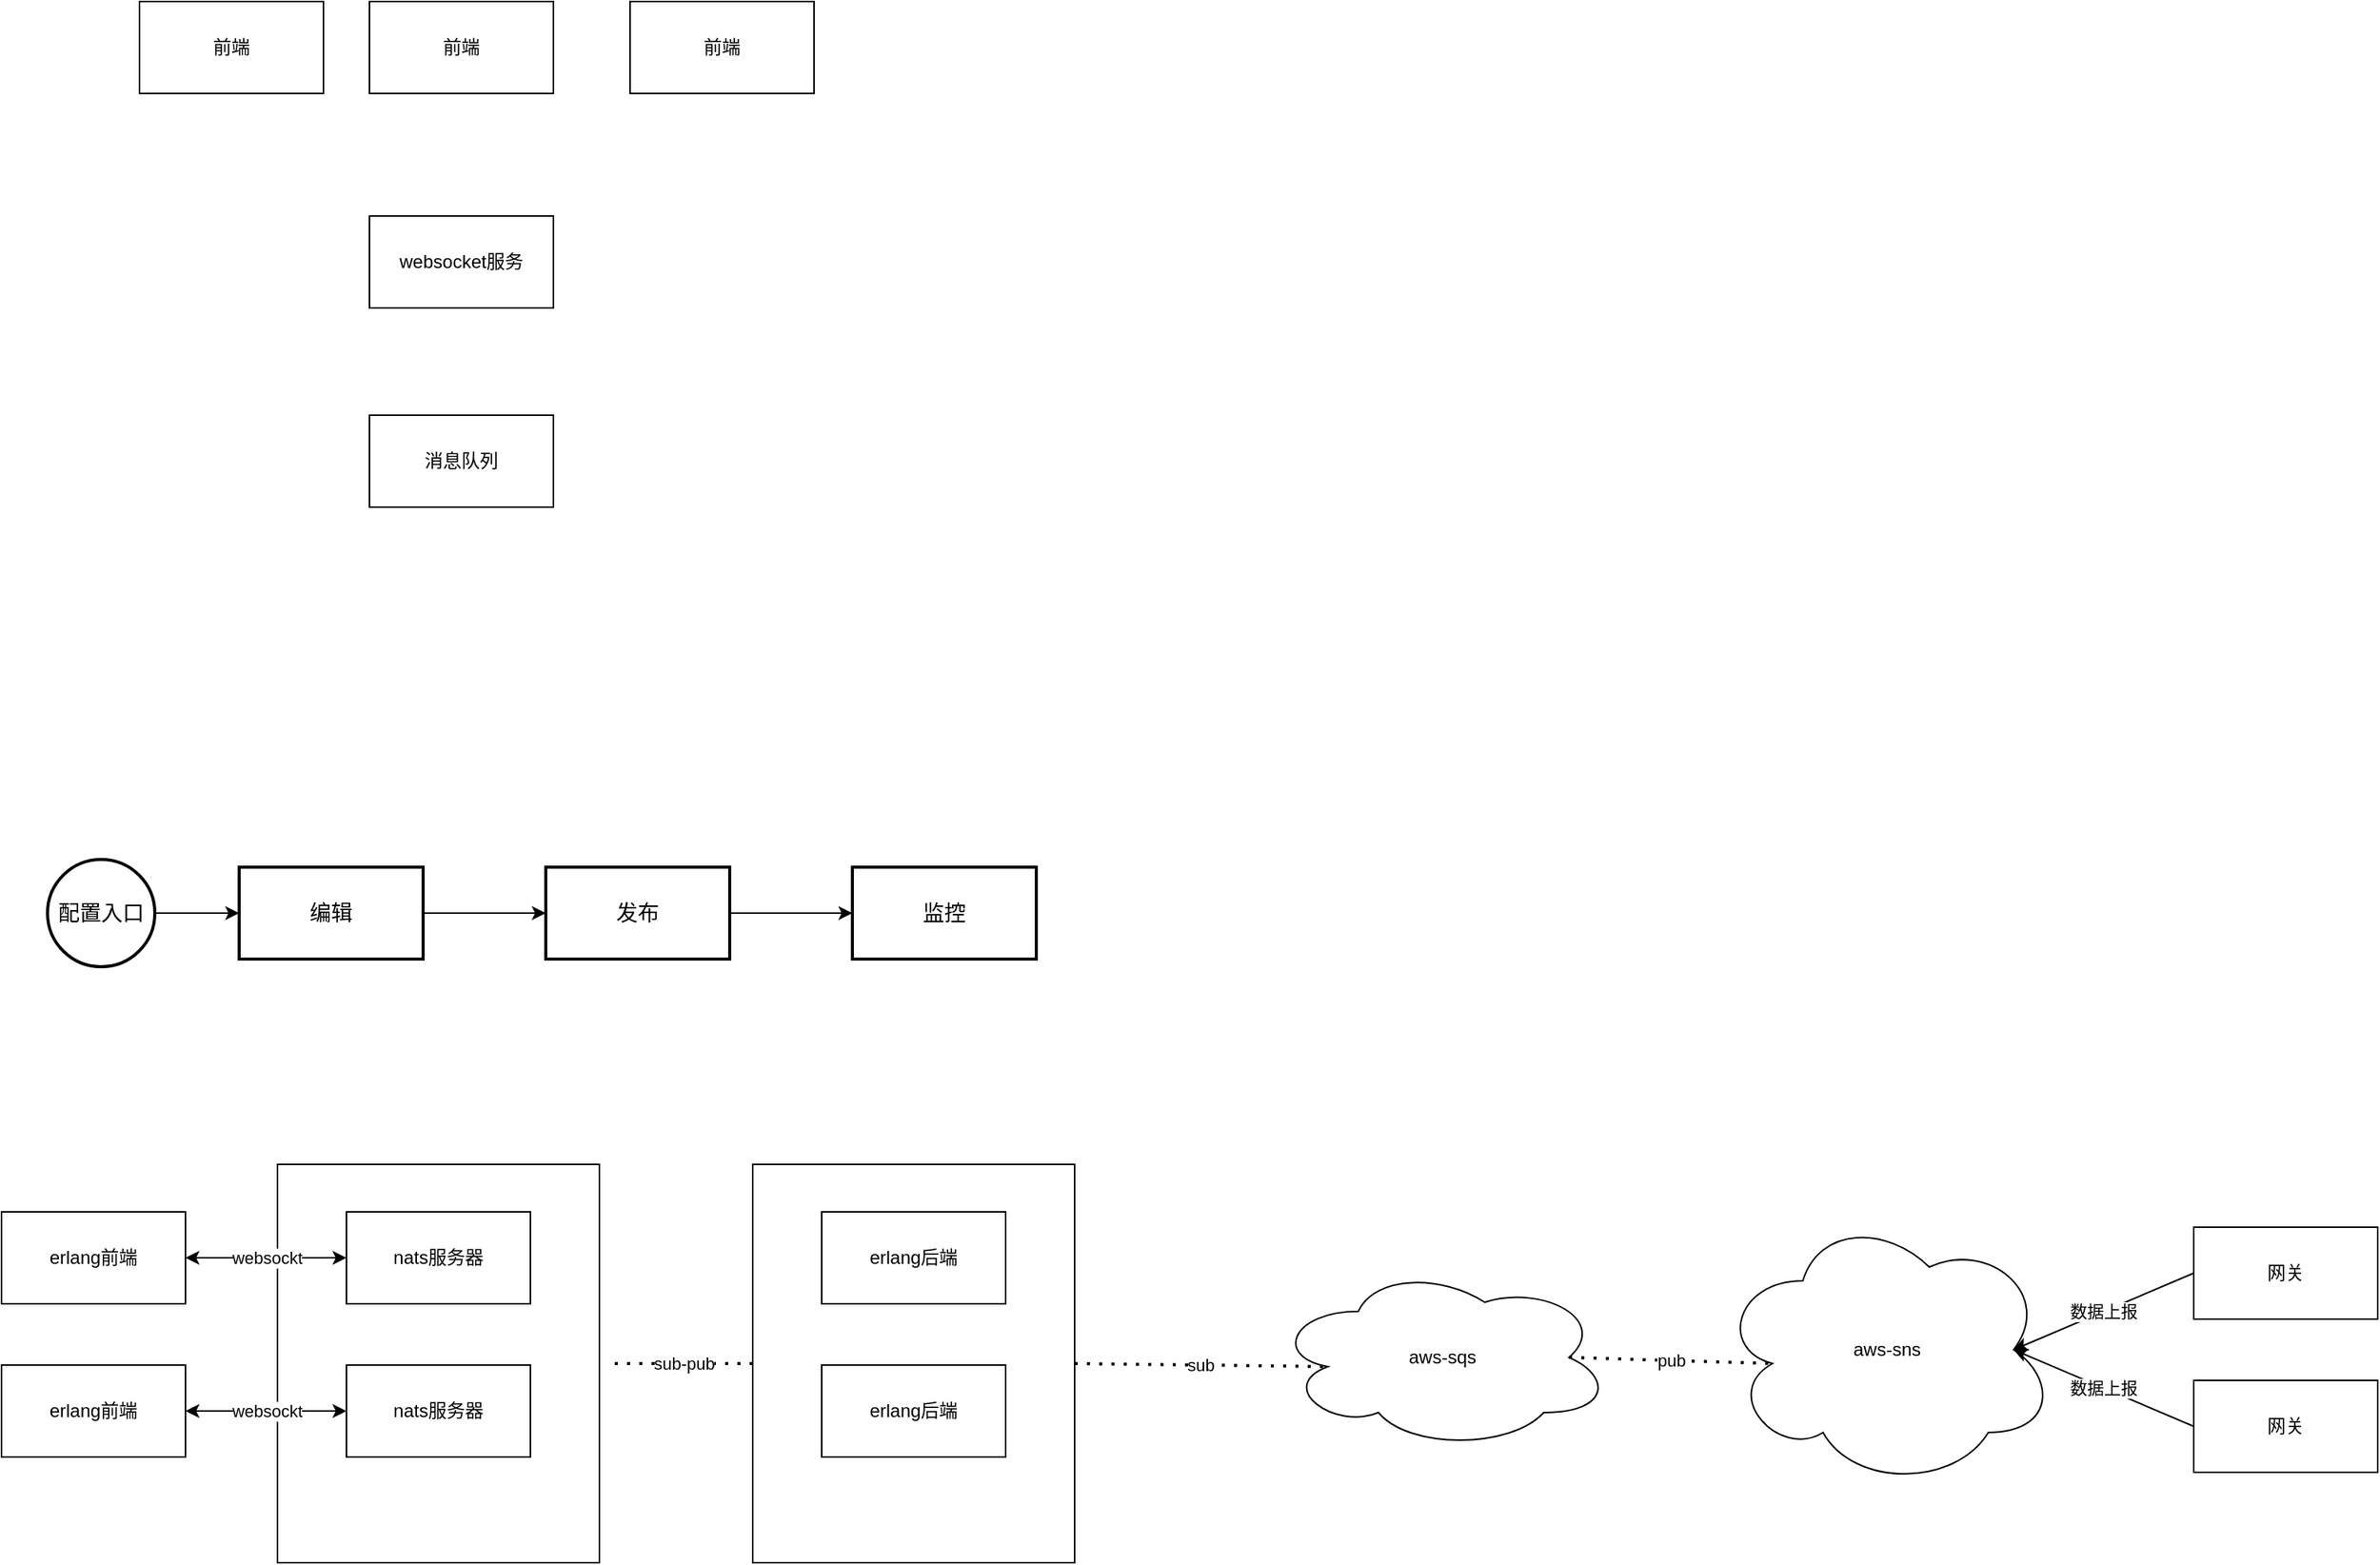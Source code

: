 <mxfile version="14.1.9" type="github">
  <diagram id="8xy49Yy-WbqqwLBvjp84" name="Page-1">
    <mxGraphModel dx="1422" dy="762" grid="1" gridSize="10" guides="1" tooltips="1" connect="1" arrows="1" fold="1" page="1" pageScale="1" pageWidth="827" pageHeight="1169" math="0" shadow="0">
      <root>
        <mxCell id="0" />
        <mxCell id="1" parent="0" />
        <mxCell id="_T2xolhOglt5gRjrLNNQ-2" value="前端" style="rounded=0;whiteSpace=wrap;html=1;" parent="1" vertex="1">
          <mxGeometry x="320" y="150" width="120" height="60" as="geometry" />
        </mxCell>
        <mxCell id="_T2xolhOglt5gRjrLNNQ-3" value="websocket服务" style="rounded=0;whiteSpace=wrap;html=1;" parent="1" vertex="1">
          <mxGeometry x="320" y="290" width="120" height="60" as="geometry" />
        </mxCell>
        <mxCell id="_T2xolhOglt5gRjrLNNQ-4" value="前端" style="rounded=0;whiteSpace=wrap;html=1;" parent="1" vertex="1">
          <mxGeometry x="170" y="150" width="120" height="60" as="geometry" />
        </mxCell>
        <mxCell id="_T2xolhOglt5gRjrLNNQ-5" value="前端" style="rounded=0;whiteSpace=wrap;html=1;" parent="1" vertex="1">
          <mxGeometry x="490" y="150" width="120" height="60" as="geometry" />
        </mxCell>
        <mxCell id="_T2xolhOglt5gRjrLNNQ-6" value="消息队列" style="rounded=0;whiteSpace=wrap;html=1;" parent="1" vertex="1">
          <mxGeometry x="320" y="420" width="120" height="60" as="geometry" />
        </mxCell>
        <mxCell id="tkxx4qr9kLqeTHmlm6AL-14" value="" style="edgeStyle=orthogonalEdgeStyle;rounded=0;orthogonalLoop=1;jettySize=auto;html=1;" parent="1" source="tkxx4qr9kLqeTHmlm6AL-4" target="tkxx4qr9kLqeTHmlm6AL-13" edge="1">
          <mxGeometry relative="1" as="geometry" />
        </mxCell>
        <mxCell id="tkxx4qr9kLqeTHmlm6AL-4" value="&lt;font style=&quot;font-size: 14px&quot;&gt;配置入口&lt;/font&gt;" style="strokeWidth=2;html=1;shape=mxgraph.flowchart.start_2;whiteSpace=wrap;" parent="1" vertex="1">
          <mxGeometry x="110" y="710" width="70" height="70" as="geometry" />
        </mxCell>
        <mxCell id="tkxx4qr9kLqeTHmlm6AL-16" value="" style="edgeStyle=orthogonalEdgeStyle;rounded=0;orthogonalLoop=1;jettySize=auto;html=1;" parent="1" source="tkxx4qr9kLqeTHmlm6AL-13" target="tkxx4qr9kLqeTHmlm6AL-15" edge="1">
          <mxGeometry relative="1" as="geometry" />
        </mxCell>
        <mxCell id="tkxx4qr9kLqeTHmlm6AL-13" value="&lt;font style=&quot;font-size: 14px&quot;&gt;编辑&lt;/font&gt;" style="whiteSpace=wrap;html=1;strokeWidth=2;" parent="1" vertex="1">
          <mxGeometry x="235" y="715" width="120" height="60" as="geometry" />
        </mxCell>
        <mxCell id="tkxx4qr9kLqeTHmlm6AL-18" value="" style="edgeStyle=orthogonalEdgeStyle;rounded=0;orthogonalLoop=1;jettySize=auto;html=1;" parent="1" source="tkxx4qr9kLqeTHmlm6AL-15" target="tkxx4qr9kLqeTHmlm6AL-17" edge="1">
          <mxGeometry relative="1" as="geometry" />
        </mxCell>
        <mxCell id="tkxx4qr9kLqeTHmlm6AL-15" value="&lt;font style=&quot;font-size: 14px&quot;&gt;发布&lt;/font&gt;" style="whiteSpace=wrap;html=1;strokeWidth=2;" parent="1" vertex="1">
          <mxGeometry x="435" y="715" width="120" height="60" as="geometry" />
        </mxCell>
        <mxCell id="tkxx4qr9kLqeTHmlm6AL-17" value="&lt;font style=&quot;font-size: 14px&quot;&gt;监控&lt;/font&gt;" style="whiteSpace=wrap;html=1;strokeWidth=2;" parent="1" vertex="1">
          <mxGeometry x="635" y="715" width="120" height="60" as="geometry" />
        </mxCell>
        <mxCell id="0mgxu4YF21upmARTWM3I-1" value="erlang前端" style="rounded=0;whiteSpace=wrap;html=1;" parent="1" vertex="1">
          <mxGeometry x="80" y="940" width="120" height="60" as="geometry" />
        </mxCell>
        <mxCell id="0mgxu4YF21upmARTWM3I-2" value="" style="rounded=0;whiteSpace=wrap;html=1;" parent="1" vertex="1">
          <mxGeometry x="260" y="909" width="210" height="260" as="geometry" />
        </mxCell>
        <mxCell id="0mgxu4YF21upmARTWM3I-3" value="nats服务器" style="rounded=0;whiteSpace=wrap;html=1;" parent="1" vertex="1">
          <mxGeometry x="305" y="940" width="120" height="60" as="geometry" />
        </mxCell>
        <mxCell id="0mgxu4YF21upmARTWM3I-5" value="websockt" style="endArrow=classic;startArrow=classic;html=1;entryX=0;entryY=0.5;entryDx=0;entryDy=0;exitX=1;exitY=0.5;exitDx=0;exitDy=0;" parent="1" source="0mgxu4YF21upmARTWM3I-1" target="0mgxu4YF21upmARTWM3I-3" edge="1">
          <mxGeometry width="50" height="50" relative="1" as="geometry">
            <mxPoint x="200" y="1050" as="sourcePoint" />
            <mxPoint x="250" y="1000" as="targetPoint" />
          </mxGeometry>
        </mxCell>
        <mxCell id="0mgxu4YF21upmARTWM3I-6" value="nats服务器" style="rounded=0;whiteSpace=wrap;html=1;" parent="1" vertex="1">
          <mxGeometry x="305" y="1040" width="120" height="60" as="geometry" />
        </mxCell>
        <mxCell id="0mgxu4YF21upmARTWM3I-7" value="erlang前端" style="rounded=0;whiteSpace=wrap;html=1;" parent="1" vertex="1">
          <mxGeometry x="80" y="1040" width="120" height="60" as="geometry" />
        </mxCell>
        <mxCell id="0mgxu4YF21upmARTWM3I-8" value="websockt" style="endArrow=classic;startArrow=classic;html=1;entryX=0;entryY=0.5;entryDx=0;entryDy=0;exitX=1;exitY=0.5;exitDx=0;exitDy=0;" parent="1" source="0mgxu4YF21upmARTWM3I-7" target="0mgxu4YF21upmARTWM3I-6" edge="1">
          <mxGeometry width="50" height="50" relative="1" as="geometry">
            <mxPoint x="210" y="980" as="sourcePoint" />
            <mxPoint x="315" y="980" as="targetPoint" />
          </mxGeometry>
        </mxCell>
        <mxCell id="0mgxu4YF21upmARTWM3I-13" value="" style="rounded=0;whiteSpace=wrap;html=1;" parent="1" vertex="1">
          <mxGeometry x="570" y="909" width="210" height="260" as="geometry" />
        </mxCell>
        <mxCell id="0mgxu4YF21upmARTWM3I-14" value="erlang后端" style="rounded=0;whiteSpace=wrap;html=1;" parent="1" vertex="1">
          <mxGeometry x="615" y="940" width="120" height="60" as="geometry" />
        </mxCell>
        <mxCell id="0mgxu4YF21upmARTWM3I-15" value="erlang后端" style="rounded=0;whiteSpace=wrap;html=1;" parent="1" vertex="1">
          <mxGeometry x="615" y="1040" width="120" height="60" as="geometry" />
        </mxCell>
        <mxCell id="0mgxu4YF21upmARTWM3I-16" value="sub-pub" style="endArrow=none;dashed=1;html=1;dashPattern=1 3;strokeWidth=2;entryX=0;entryY=0.5;entryDx=0;entryDy=0;" parent="1" target="0mgxu4YF21upmARTWM3I-13" edge="1">
          <mxGeometry width="50" height="50" relative="1" as="geometry">
            <mxPoint x="480" y="1039" as="sourcePoint" />
            <mxPoint x="530" y="950" as="targetPoint" />
          </mxGeometry>
        </mxCell>
        <mxCell id="0mgxu4YF21upmARTWM3I-20" value="sub" style="endArrow=none;dashed=1;html=1;dashPattern=1 3;strokeWidth=2;exitX=1;exitY=0.5;exitDx=0;exitDy=0;entryX=0.16;entryY=0.55;entryDx=0;entryDy=0;entryPerimeter=0;" parent="1" source="0mgxu4YF21upmARTWM3I-13" target="0mgxu4YF21upmARTWM3I-29" edge="1">
          <mxGeometry width="50" height="50" relative="1" as="geometry">
            <mxPoint x="790" y="970" as="sourcePoint" />
            <mxPoint x="910" y="1039" as="targetPoint" />
          </mxGeometry>
        </mxCell>
        <mxCell id="0mgxu4YF21upmARTWM3I-24" value="网关" style="rounded=0;whiteSpace=wrap;html=1;" parent="1" vertex="1">
          <mxGeometry x="1510" y="950" width="120" height="60" as="geometry" />
        </mxCell>
        <mxCell id="0mgxu4YF21upmARTWM3I-27" value="网关" style="rounded=0;whiteSpace=wrap;html=1;" parent="1" vertex="1">
          <mxGeometry x="1510" y="1050" width="120" height="60" as="geometry" />
        </mxCell>
        <mxCell id="0mgxu4YF21upmARTWM3I-29" value="aws-sqs" style="ellipse;shape=cloud;whiteSpace=wrap;html=1;" parent="1" vertex="1">
          <mxGeometry x="910" y="975" width="220" height="120" as="geometry" />
        </mxCell>
        <mxCell id="q5y677ugaN41BccxbJmW-2" value="aws-sns" style="ellipse;shape=cloud;whiteSpace=wrap;html=1;" vertex="1" parent="1">
          <mxGeometry x="1200" y="940" width="220" height="180" as="geometry" />
        </mxCell>
        <mxCell id="q5y677ugaN41BccxbJmW-7" value="pub" style="endArrow=none;dashed=1;html=1;dashPattern=1 3;strokeWidth=2;entryX=0.16;entryY=0.55;entryDx=0;entryDy=0;exitX=0.875;exitY=0.5;exitDx=0;exitDy=0;exitPerimeter=0;entryPerimeter=0;" edge="1" parent="1" source="0mgxu4YF21upmARTWM3I-29" target="q5y677ugaN41BccxbJmW-2">
          <mxGeometry width="50" height="50" relative="1" as="geometry">
            <mxPoint x="1402.5" y="1040" as="sourcePoint" />
            <mxPoint x="1520" y="990" as="targetPoint" />
          </mxGeometry>
        </mxCell>
        <mxCell id="q5y677ugaN41BccxbJmW-13" value="数据上报" style="endArrow=classic;html=1;exitX=0;exitY=0.5;exitDx=0;exitDy=0;entryX=0.875;entryY=0.5;entryDx=0;entryDy=0;entryPerimeter=0;" edge="1" parent="1" source="0mgxu4YF21upmARTWM3I-24" target="q5y677ugaN41BccxbJmW-2">
          <mxGeometry width="50" height="50" relative="1" as="geometry">
            <mxPoint x="1480" y="909" as="sourcePoint" />
            <mxPoint x="1220" y="909" as="targetPoint" />
          </mxGeometry>
        </mxCell>
        <mxCell id="q5y677ugaN41BccxbJmW-22" value="数据上报" style="endArrow=classic;html=1;exitX=0;exitY=0.5;exitDx=0;exitDy=0;entryX=0.875;entryY=0.5;entryDx=0;entryDy=0;entryPerimeter=0;" edge="1" parent="1" source="0mgxu4YF21upmARTWM3I-27" target="q5y677ugaN41BccxbJmW-2">
          <mxGeometry width="50" height="50" relative="1" as="geometry">
            <mxPoint x="1410" y="1320" as="sourcePoint" />
            <mxPoint x="1390" y="1030" as="targetPoint" />
          </mxGeometry>
        </mxCell>
      </root>
    </mxGraphModel>
  </diagram>
</mxfile>
